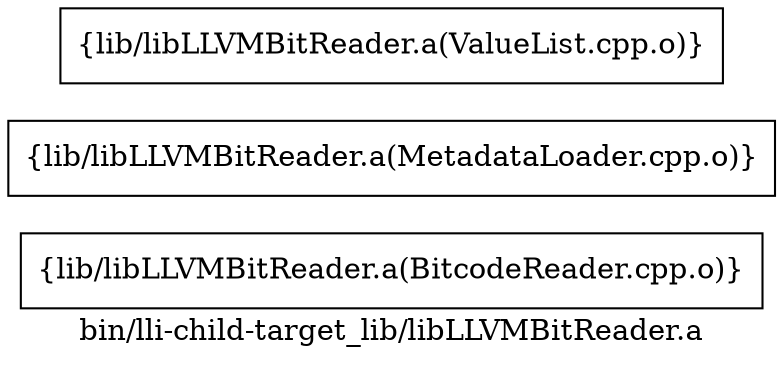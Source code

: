 digraph "bin/lli-child-target_lib/libLLVMBitReader.a" {
	label="bin/lli-child-target_lib/libLLVMBitReader.a";
	rankdir=LR;

	Node0x55cba6ed7468 [shape=record,shape=box,group=0,label="{lib/libLLVMBitReader.a(BitcodeReader.cpp.o)}"];
	Node0x55cba6edb7e8 [shape=record,shape=box,group=0,label="{lib/libLLVMBitReader.a(MetadataLoader.cpp.o)}"];
	Node0x55cba6edbf68 [shape=record,shape=box,group=0,label="{lib/libLLVMBitReader.a(ValueList.cpp.o)}"];
}
